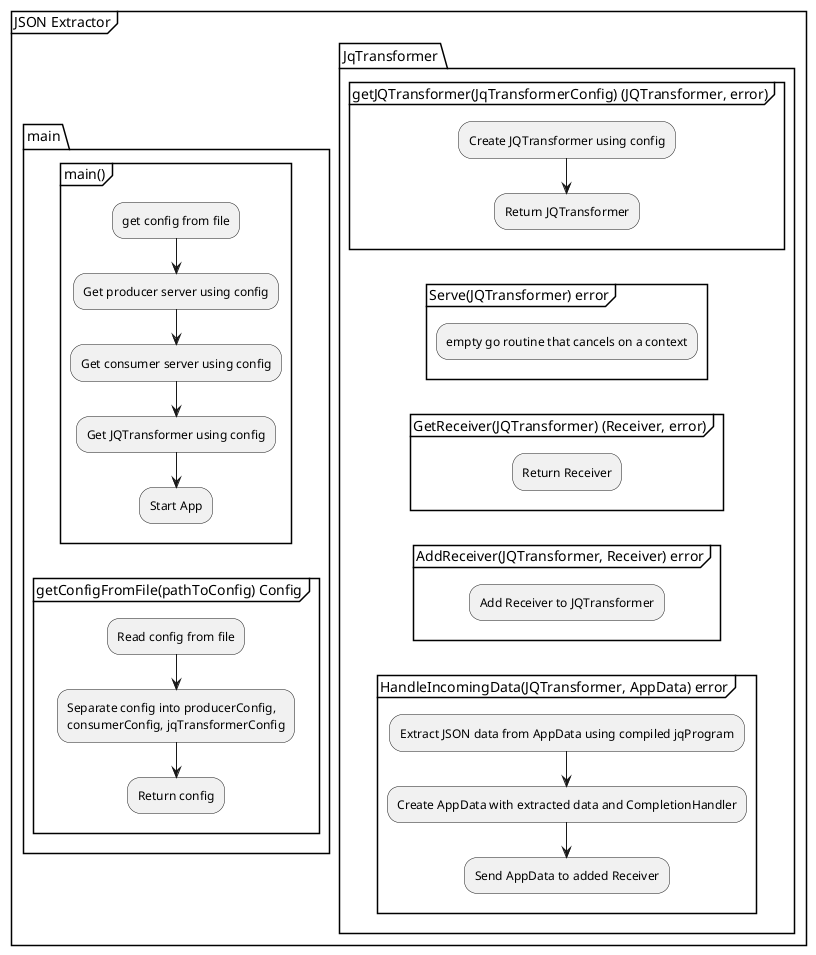 @startuml
    partition JSON Extractor {
        split
        -[hidden]->
        package main {
            group main() {
                :get config from file;
                :Get producer server using config;
                :Get consumer server using config;
                :Get JQTransformer using config;
                :Start App;
                detach
            }
            group getConfigFromFile(pathToConfig) Config {
                :Read config from file;
                :Separate config into producerConfig,\nconsumerConfig, jqTransformerConfig;
                :Return config;
                detach
            }
        }
        split again
        -[hidden]->
        package JqTransformer {
            group getJQTransformer(JqTransformerConfig) (JQTransformer, error) {
                :Create JQTransformer using config;
                :Return JQTransformer;
                detach
            }
            group Serve(JQTransformer) error {
                :empty go routine that cancels on a context;
                detach
            }
            group GetReceiver(JQTransformer) (Receiver, error) {
                :Return Receiver;
                detach
            }
            group AddReceiver(JQTransformer, Receiver) error {
                :Add Receiver to JQTransformer;
                detach
            }
            group HandleIncomingData(JQTransformer, AppData) error {
                :Extract JSON data from AppData using compiled jqProgram;
                :Create AppData with extracted data and CompletionHandler;
                :Send AppData to added Receiver;
                detach
            }
        }
        end split
    }
@enduml